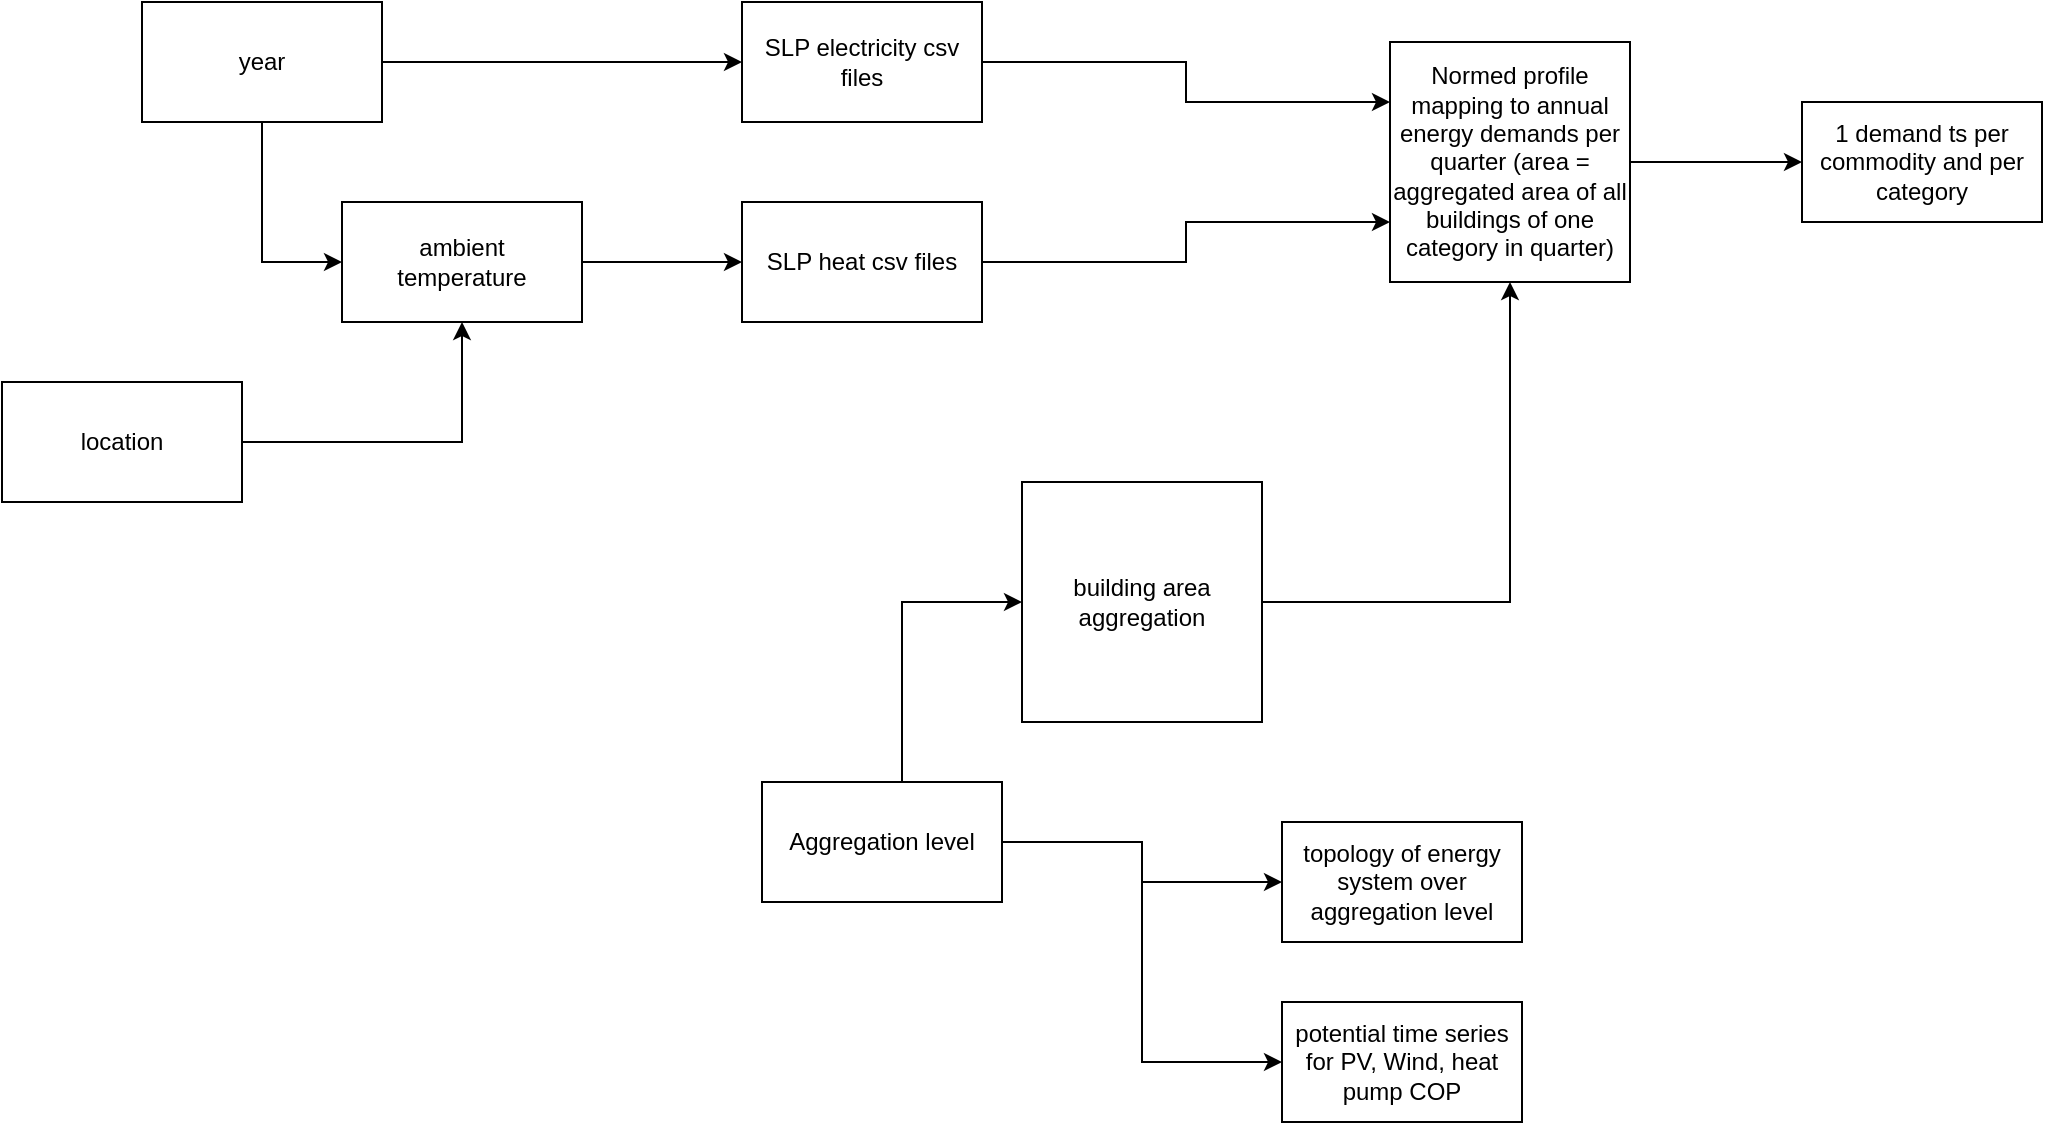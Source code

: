 <mxfile version="19.0.3" type="device" pages="2"><diagram id="UUb-_u6eqOwIuVcsG0lu" name="Seite-1"><mxGraphModel dx="2858" dy="1236" grid="1" gridSize="10" guides="1" tooltips="1" connect="1" arrows="1" fold="1" page="1" pageScale="1" pageWidth="827" pageHeight="1169" math="0" shadow="0"><root><mxCell id="0"/><mxCell id="1" parent="0"/><mxCell id="nPvILt-VcOCeE9CWenSP-7" style="edgeStyle=orthogonalEdgeStyle;rounded=0;orthogonalLoop=1;jettySize=auto;html=1;entryX=0;entryY=0.25;entryDx=0;entryDy=0;" parent="1" source="nPvILt-VcOCeE9CWenSP-1" target="nPvILt-VcOCeE9CWenSP-3" edge="1"><mxGeometry relative="1" as="geometry"/></mxCell><mxCell id="nPvILt-VcOCeE9CWenSP-1" value="SLP electricity csv files" style="rounded=0;whiteSpace=wrap;html=1;" parent="1" vertex="1"><mxGeometry x="90" y="120" width="120" height="60" as="geometry"/></mxCell><mxCell id="nPvILt-VcOCeE9CWenSP-18" style="edgeStyle=orthogonalEdgeStyle;rounded=0;orthogonalLoop=1;jettySize=auto;html=1;entryX=0;entryY=0.5;entryDx=0;entryDy=0;" parent="1" source="nPvILt-VcOCeE9CWenSP-3" target="nPvILt-VcOCeE9CWenSP-10" edge="1"><mxGeometry relative="1" as="geometry"/></mxCell><mxCell id="nPvILt-VcOCeE9CWenSP-3" value="Normed profile mapping to annual energy demands per quarter (area = aggregated area of all buildings of one category in quarter)&lt;br&gt;" style="rounded=0;whiteSpace=wrap;html=1;" parent="1" vertex="1"><mxGeometry x="414" y="140" width="120" height="120" as="geometry"/></mxCell><mxCell id="nPvILt-VcOCeE9CWenSP-8" style="edgeStyle=orthogonalEdgeStyle;rounded=0;orthogonalLoop=1;jettySize=auto;html=1;entryX=0;entryY=0.75;entryDx=0;entryDy=0;" parent="1" source="nPvILt-VcOCeE9CWenSP-6" target="nPvILt-VcOCeE9CWenSP-3" edge="1"><mxGeometry relative="1" as="geometry"/></mxCell><mxCell id="nPvILt-VcOCeE9CWenSP-6" value="SLP heat csv files" style="rounded=0;whiteSpace=wrap;html=1;" parent="1" vertex="1"><mxGeometry x="90" y="220" width="120" height="60" as="geometry"/></mxCell><mxCell id="nPvILt-VcOCeE9CWenSP-12" style="edgeStyle=orthogonalEdgeStyle;rounded=0;orthogonalLoop=1;jettySize=auto;html=1;entryX=0;entryY=0.5;entryDx=0;entryDy=0;" parent="1" source="nPvILt-VcOCeE9CWenSP-9" target="nPvILt-VcOCeE9CWenSP-13" edge="1"><mxGeometry relative="1" as="geometry"><mxPoint x="350" y="540" as="targetPoint"/></mxGeometry></mxCell><mxCell id="nPvILt-VcOCeE9CWenSP-14" style="edgeStyle=orthogonalEdgeStyle;rounded=0;orthogonalLoop=1;jettySize=auto;html=1;entryX=0;entryY=0.5;entryDx=0;entryDy=0;" parent="1" source="nPvILt-VcOCeE9CWenSP-9" target="nPvILt-VcOCeE9CWenSP-15" edge="1"><mxGeometry relative="1" as="geometry"><mxPoint x="290" y="670" as="targetPoint"/></mxGeometry></mxCell><mxCell id="nPvILt-VcOCeE9CWenSP-21" style="edgeStyle=orthogonalEdgeStyle;rounded=0;orthogonalLoop=1;jettySize=auto;html=1;entryX=0;entryY=0.5;entryDx=0;entryDy=0;" parent="1" source="nPvILt-VcOCeE9CWenSP-9" target="nPvILt-VcOCeE9CWenSP-19" edge="1"><mxGeometry relative="1" as="geometry"><Array as="points"><mxPoint x="170" y="420"/></Array></mxGeometry></mxCell><mxCell id="nPvILt-VcOCeE9CWenSP-9" value="Aggregation level" style="rounded=0;whiteSpace=wrap;html=1;" parent="1" vertex="1"><mxGeometry x="100" y="510" width="120" height="60" as="geometry"/></mxCell><mxCell id="nPvILt-VcOCeE9CWenSP-10" value="1 demand ts per commodity and per category" style="rounded=0;whiteSpace=wrap;html=1;" parent="1" vertex="1"><mxGeometry x="620" y="170" width="120" height="60" as="geometry"/></mxCell><mxCell id="nPvILt-VcOCeE9CWenSP-13" value="topology of energy system over aggregation level" style="rounded=0;whiteSpace=wrap;html=1;" parent="1" vertex="1"><mxGeometry x="360" y="530" width="120" height="60" as="geometry"/></mxCell><mxCell id="nPvILt-VcOCeE9CWenSP-15" value="potential time series for PV, Wind, heat pump COP" style="rounded=0;whiteSpace=wrap;html=1;" parent="1" vertex="1"><mxGeometry x="360" y="620" width="120" height="60" as="geometry"/></mxCell><mxCell id="nPvILt-VcOCeE9CWenSP-22" style="edgeStyle=orthogonalEdgeStyle;rounded=0;orthogonalLoop=1;jettySize=auto;html=1;entryX=0.5;entryY=1;entryDx=0;entryDy=0;" parent="1" source="nPvILt-VcOCeE9CWenSP-19" target="nPvILt-VcOCeE9CWenSP-3" edge="1"><mxGeometry relative="1" as="geometry"/></mxCell><mxCell id="nPvILt-VcOCeE9CWenSP-19" value="building area aggregation" style="rounded=0;whiteSpace=wrap;html=1;" parent="1" vertex="1"><mxGeometry x="230" y="360" width="120" height="120" as="geometry"/></mxCell><mxCell id="nPvILt-VcOCeE9CWenSP-27" style="edgeStyle=orthogonalEdgeStyle;rounded=0;orthogonalLoop=1;jettySize=auto;html=1;entryX=0;entryY=0.5;entryDx=0;entryDy=0;" parent="1" source="nPvILt-VcOCeE9CWenSP-23" target="nPvILt-VcOCeE9CWenSP-6" edge="1"><mxGeometry relative="1" as="geometry"/></mxCell><mxCell id="nPvILt-VcOCeE9CWenSP-23" value="ambient &lt;br&gt;temperature" style="rounded=0;whiteSpace=wrap;html=1;" parent="1" vertex="1"><mxGeometry x="-110" y="220" width="120" height="60" as="geometry"/></mxCell><mxCell id="nPvILt-VcOCeE9CWenSP-25" style="edgeStyle=orthogonalEdgeStyle;rounded=0;orthogonalLoop=1;jettySize=auto;html=1;entryX=0;entryY=0.5;entryDx=0;entryDy=0;" parent="1" source="nPvILt-VcOCeE9CWenSP-24" target="nPvILt-VcOCeE9CWenSP-1" edge="1"><mxGeometry relative="1" as="geometry"/></mxCell><mxCell id="nPvILt-VcOCeE9CWenSP-26" style="edgeStyle=orthogonalEdgeStyle;rounded=0;orthogonalLoop=1;jettySize=auto;html=1;entryX=0;entryY=0.5;entryDx=0;entryDy=0;" parent="1" source="nPvILt-VcOCeE9CWenSP-24" target="nPvILt-VcOCeE9CWenSP-23" edge="1"><mxGeometry relative="1" as="geometry"><Array as="points"><mxPoint x="-150" y="250"/></Array></mxGeometry></mxCell><mxCell id="nPvILt-VcOCeE9CWenSP-24" value="year" style="rounded=0;whiteSpace=wrap;html=1;" parent="1" vertex="1"><mxGeometry x="-210" y="120" width="120" height="60" as="geometry"/></mxCell><mxCell id="nPvILt-VcOCeE9CWenSP-29" style="edgeStyle=orthogonalEdgeStyle;rounded=0;orthogonalLoop=1;jettySize=auto;html=1;" parent="1" source="nPvILt-VcOCeE9CWenSP-28" target="nPvILt-VcOCeE9CWenSP-23" edge="1"><mxGeometry relative="1" as="geometry"/></mxCell><mxCell id="nPvILt-VcOCeE9CWenSP-28" value="location" style="rounded=0;whiteSpace=wrap;html=1;" parent="1" vertex="1"><mxGeometry x="-280" y="310" width="120" height="60" as="geometry"/></mxCell></root></mxGraphModel></diagram><diagram id="jBPz28v1KCyf8407SztW" name="Seite-2"><mxGraphModel dx="2500" dy="2187" grid="1" gridSize="10" guides="1" tooltips="1" connect="1" arrows="1" fold="1" page="1" pageScale="1" pageWidth="827" pageHeight="1169" math="0" shadow="0"><root><mxCell id="0"/><mxCell id="1" parent="0"/><mxCell id="xJk_RuRln070xfyCLaEh-24" value="" style="rounded=0;whiteSpace=wrap;html=1;" vertex="1" parent="1"><mxGeometry x="70" y="20" width="510" height="400" as="geometry"/></mxCell><mxCell id="xJk_RuRln070xfyCLaEh-12" style="edgeStyle=orthogonalEdgeStyle;rounded=0;orthogonalLoop=1;jettySize=auto;html=1;entryX=0.5;entryY=0;entryDx=0;entryDy=0;" edge="1" parent="1" source="xJk_RuRln070xfyCLaEh-6" target="xJk_RuRln070xfyCLaEh-10"><mxGeometry relative="1" as="geometry"/></mxCell><mxCell id="xJk_RuRln070xfyCLaEh-6" value="Heat pump model&lt;br&gt;&lt;b&gt;T_inflow_t, v_inflow_t&lt;/b&gt;" style="rounded=0;whiteSpace=wrap;html=1;" vertex="1" parent="1"><mxGeometry x="100" y="170" width="120" height="60" as="geometry"/></mxCell><mxCell id="xJk_RuRln070xfyCLaEh-15" style="edgeStyle=orthogonalEdgeStyle;rounded=0;orthogonalLoop=1;jettySize=auto;html=1;entryX=0.5;entryY=1;entryDx=0;entryDy=0;" edge="1" parent="1" source="xJk_RuRln070xfyCLaEh-10" target="xJk_RuRln070xfyCLaEh-16"><mxGeometry relative="1" as="geometry"><mxPoint x="460" y="300" as="targetPoint"/></mxGeometry></mxCell><mxCell id="xJk_RuRln070xfyCLaEh-10" value="subsurface model&lt;br&gt;&lt;b&gt;T_outflow,t&lt;/b&gt;" style="rounded=0;whiteSpace=wrap;html=1;" vertex="1" parent="1"><mxGeometry x="100" y="270" width="120" height="60" as="geometry"/></mxCell><mxCell id="xJk_RuRln070xfyCLaEh-17" style="edgeStyle=orthogonalEdgeStyle;rounded=0;orthogonalLoop=1;jettySize=auto;html=1;entryX=0.7;entryY=0.033;entryDx=0;entryDy=0;entryPerimeter=0;" edge="1" parent="1" source="xJk_RuRln070xfyCLaEh-16" target="xJk_RuRln070xfyCLaEh-6"><mxGeometry relative="1" as="geometry"><mxPoint x="220" y="80" as="targetPoint"/><Array as="points"><mxPoint x="435" y="80"/><mxPoint x="184" y="80"/></Array></mxGeometry></mxCell><mxCell id="xJk_RuRln070xfyCLaEh-19" style="edgeStyle=orthogonalEdgeStyle;rounded=0;orthogonalLoop=1;jettySize=auto;html=1;" edge="1" parent="1" source="xJk_RuRln070xfyCLaEh-16"><mxGeometry relative="1" as="geometry"><mxPoint x="160" y="460" as="targetPoint"/><Array as="points"><mxPoint x="520" y="200"/><mxPoint x="520" y="380"/><mxPoint x="160" y="380"/></Array></mxGeometry></mxCell><mxCell id="xJk_RuRln070xfyCLaEh-16" value="|T_outflow_t,i - T_outflow_t,i-1| &amp;lt; eps" style="rhombus;whiteSpace=wrap;html=1;" vertex="1" parent="1"><mxGeometry x="380" y="145" width="110" height="110" as="geometry"/></mxCell><mxCell id="xJk_RuRln070xfyCLaEh-18" value="no" style="text;html=1;strokeColor=none;fillColor=none;align=center;verticalAlign=middle;whiteSpace=wrap;rounded=0;" vertex="1" parent="1"><mxGeometry x="370" y="90" width="60" height="30" as="geometry"/></mxCell><mxCell id="xJk_RuRln070xfyCLaEh-20" value="yes" style="text;html=1;strokeColor=none;fillColor=none;align=center;verticalAlign=middle;whiteSpace=wrap;rounded=0;" vertex="1" parent="1"><mxGeometry x="520" y="220" width="60" height="30" as="geometry"/></mxCell><mxCell id="xJk_RuRln070xfyCLaEh-23" style="edgeStyle=orthogonalEdgeStyle;rounded=0;orthogonalLoop=1;jettySize=auto;html=1;" edge="1" parent="1" source="xJk_RuRln070xfyCLaEh-22" target="xJk_RuRln070xfyCLaEh-27"><mxGeometry relative="1" as="geometry"><mxPoint x="-40" y="-80" as="targetPoint"/><Array as="points"><mxPoint x="-90" y="490"/><mxPoint x="-90" y="-70"/></Array></mxGeometry></mxCell><mxCell id="xJk_RuRln070xfyCLaEh-26" style="edgeStyle=orthogonalEdgeStyle;rounded=0;orthogonalLoop=1;jettySize=auto;html=1;" edge="1" parent="1" source="xJk_RuRln070xfyCLaEh-22"><mxGeometry relative="1" as="geometry"><mxPoint x="160" y="610" as="targetPoint"/></mxGeometry></mxCell><mxCell id="xJk_RuRln070xfyCLaEh-22" value="iteration complete, next timestep" style="rounded=0;whiteSpace=wrap;html=1;" vertex="1" parent="1"><mxGeometry x="100" y="460" width="120" height="60" as="geometry"/></mxCell><mxCell id="xJk_RuRln070xfyCLaEh-25" value="iteration 0" style="text;html=1;strokeColor=none;fillColor=none;align=center;verticalAlign=middle;whiteSpace=wrap;rounded=0;" vertex="1" parent="1"><mxGeometry x="100" y="30" width="60" height="30" as="geometry"/></mxCell><mxCell id="xJk_RuRln070xfyCLaEh-29" style="edgeStyle=orthogonalEdgeStyle;rounded=0;orthogonalLoop=1;jettySize=auto;html=1;entryX=0.5;entryY=0;entryDx=0;entryDy=0;" edge="1" parent="1" source="xJk_RuRln070xfyCLaEh-27" target="xJk_RuRln070xfyCLaEh-6"><mxGeometry relative="1" as="geometry"/></mxCell><mxCell id="xJk_RuRln070xfyCLaEh-27" value="T_outflow_t,i=0 = T_outflow_t-1,i=n&lt;br&gt;heat demand = heat demand_t" style="rounded=0;whiteSpace=wrap;html=1;" vertex="1" parent="1"><mxGeometry x="100" y="-100" width="120" height="60" as="geometry"/></mxCell><mxCell id="xJk_RuRln070xfyCLaEh-32" value="Timestep t" style="text;html=1;strokeColor=none;fillColor=none;align=center;verticalAlign=middle;whiteSpace=wrap;rounded=0;" vertex="1" parent="1"><mxGeometry x="510" y="30" width="60" height="30" as="geometry"/></mxCell><mxCell id="xJk_RuRln070xfyCLaEh-33" value="iteration &amp;gt; 0" style="text;html=1;strokeColor=none;fillColor=none;align=center;verticalAlign=middle;whiteSpace=wrap;rounded=0;" vertex="1" parent="1"><mxGeometry x="260" y="50" width="80" height="30" as="geometry"/></mxCell><mxCell id="xJk_RuRln070xfyCLaEh-36" value="T_outflow = T_outflow_i" style="text;html=1;strokeColor=none;fillColor=none;align=center;verticalAlign=middle;whiteSpace=wrap;rounded=0;" vertex="1" parent="1"><mxGeometry x="260" y="80" width="80" height="30" as="geometry"/></mxCell><mxCell id="xJk_RuRln070xfyCLaEh-39" style="edgeStyle=orthogonalEdgeStyle;rounded=0;orthogonalLoop=1;jettySize=auto;html=1;" edge="1" parent="1" target="xJk_RuRln070xfyCLaEh-6"><mxGeometry relative="1" as="geometry"><mxPoint x="40" y="200" as="sourcePoint"/></mxGeometry></mxCell><mxCell id="xJk_RuRln070xfyCLaEh-50" style="edgeStyle=orthogonalEdgeStyle;rounded=0;orthogonalLoop=1;jettySize=auto;html=1;entryX=1;entryY=0.5;entryDx=0;entryDy=0;" edge="1" parent="1" source="xJk_RuRln070xfyCLaEh-41" target="xJk_RuRln070xfyCLaEh-27"><mxGeometry relative="1" as="geometry"/></mxCell><mxCell id="xJk_RuRln070xfyCLaEh-41" value="Heat demand time series" style="shape=parallelogram;perimeter=parallelogramPerimeter;whiteSpace=wrap;html=1;fixedSize=1;" vertex="1" parent="1"><mxGeometry x="340" y="-100" width="120" height="60" as="geometry"/></mxCell><mxCell id="xJk_RuRln070xfyCLaEh-47" style="edgeStyle=orthogonalEdgeStyle;rounded=0;orthogonalLoop=1;jettySize=auto;html=1;entryX=0;entryY=0.5;entryDx=0;entryDy=0;" edge="1" parent="1" source="xJk_RuRln070xfyCLaEh-42" target="xJk_RuRln070xfyCLaEh-45"><mxGeometry relative="1" as="geometry"/></mxCell><mxCell id="xJk_RuRln070xfyCLaEh-42" value="Heat pump design" style="shape=parallelogram;perimeter=parallelogramPerimeter;whiteSpace=wrap;html=1;fixedSize=1;" vertex="1" parent="1"><mxGeometry x="-110" y="-280" width="120" height="60" as="geometry"/></mxCell><mxCell id="xJk_RuRln070xfyCLaEh-48" style="edgeStyle=orthogonalEdgeStyle;rounded=0;orthogonalLoop=1;jettySize=auto;html=1;" edge="1" parent="1" source="xJk_RuRln070xfyCLaEh-43" target="xJk_RuRln070xfyCLaEh-45"><mxGeometry relative="1" as="geometry"/></mxCell><mxCell id="xJk_RuRln070xfyCLaEh-43" value="BHE design" style="shape=parallelogram;perimeter=parallelogramPerimeter;whiteSpace=wrap;html=1;fixedSize=1;" vertex="1" parent="1"><mxGeometry x="-110" y="-200" width="120" height="60" as="geometry"/></mxCell><mxCell id="xJk_RuRln070xfyCLaEh-49" style="edgeStyle=orthogonalEdgeStyle;rounded=0;orthogonalLoop=1;jettySize=auto;html=1;entryX=0.5;entryY=0;entryDx=0;entryDy=0;" edge="1" parent="1" source="xJk_RuRln070xfyCLaEh-45" target="xJk_RuRln070xfyCLaEh-27"><mxGeometry relative="1" as="geometry"/></mxCell><mxCell id="xJk_RuRln070xfyCLaEh-45" value="&lt;span style=&quot;color: rgb(0, 0, 0); font-family: Helvetica; font-size: 12px; font-style: normal; font-variant-ligatures: normal; font-variant-caps: normal; font-weight: 400; letter-spacing: normal; orphans: 2; text-align: center; text-indent: 0px; text-transform: none; widows: 2; word-spacing: 0px; -webkit-text-stroke-width: 0px; background-color: rgb(248, 249, 250); text-decoration-thickness: initial; text-decoration-style: initial; text-decoration-color: initial; float: none; display: inline !important;&quot;&gt;BHE and heat pump model initialization&lt;/span&gt;" style="rounded=0;whiteSpace=wrap;html=1;" vertex="1" parent="1"><mxGeometry x="100" y="-250" width="120" height="60" as="geometry"/></mxCell></root></mxGraphModel></diagram></mxfile>